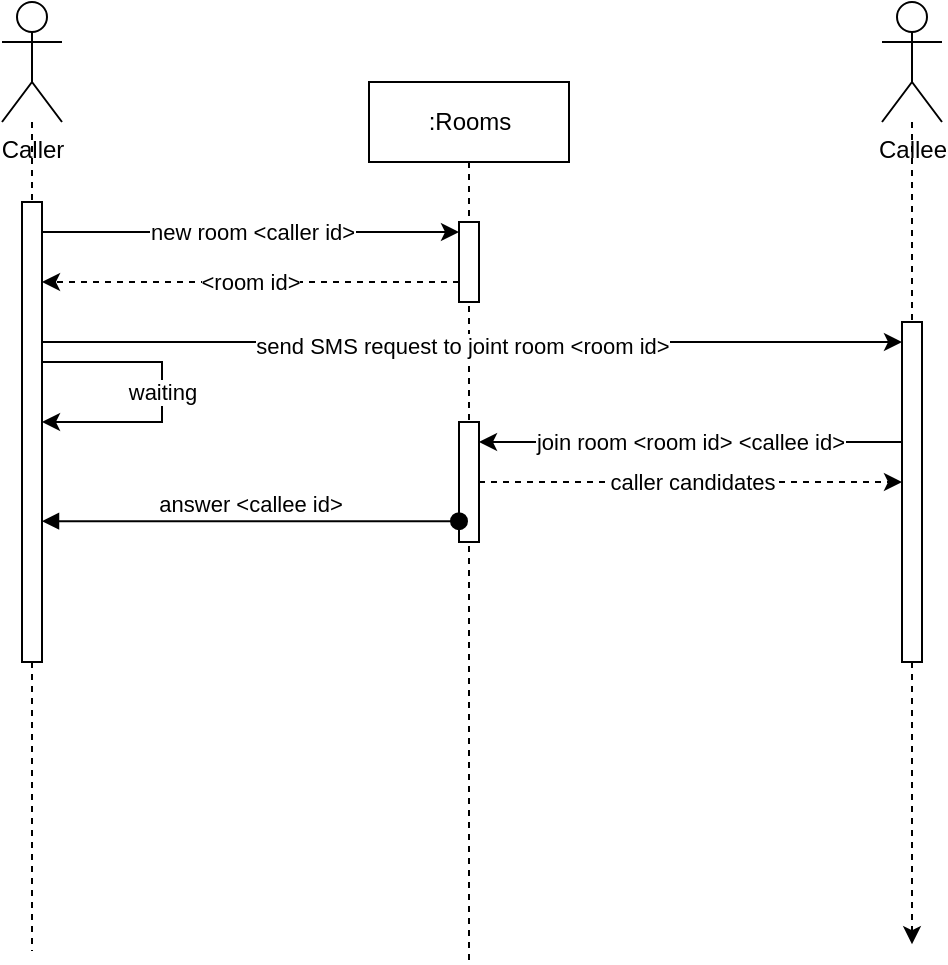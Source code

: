 <mxfile version="22.1.21" type="github">
  <diagram name="หน้า-1" id="nbXUcrdM-XwJvHEKahno">
    <mxGraphModel dx="662" dy="387" grid="1" gridSize="10" guides="1" tooltips="1" connect="1" arrows="1" fold="1" page="1" pageScale="1" pageWidth="827" pageHeight="1169" math="0" shadow="0">
      <root>
        <mxCell id="0" />
        <mxCell id="1" parent="0" />
        <mxCell id="VO47c2otUsLpDvjMp0nM-18" style="edgeStyle=orthogonalEdgeStyle;rounded=0;orthogonalLoop=1;jettySize=auto;html=1;dashed=1;endArrow=none;endFill=0;" edge="1" parent="1" source="VO47c2otUsLpDvjMp0nM-1">
          <mxGeometry relative="1" as="geometry">
            <mxPoint x="145.0" y="524.444" as="targetPoint" />
          </mxGeometry>
        </mxCell>
        <mxCell id="VO47c2otUsLpDvjMp0nM-1" value="Caller" style="shape=umlActor;verticalLabelPosition=bottom;verticalAlign=top;html=1;outlineConnect=0;" vertex="1" parent="1">
          <mxGeometry x="130" y="50" width="30" height="60" as="geometry" />
        </mxCell>
        <mxCell id="VO47c2otUsLpDvjMp0nM-2" value=":Rooms" style="shape=umlLifeline;perimeter=lifelinePerimeter;whiteSpace=wrap;html=1;container=1;dropTarget=0;collapsible=0;recursiveResize=0;outlineConnect=0;portConstraint=eastwest;newEdgeStyle={&quot;curved&quot;:0,&quot;rounded&quot;:0};" vertex="1" parent="1">
          <mxGeometry x="313.5" y="90" width="100" height="440" as="geometry" />
        </mxCell>
        <mxCell id="VO47c2otUsLpDvjMp0nM-11" value="" style="html=1;points=[[0,0,0,0,5],[0,1,0,0,-5],[1,0,0,0,5],[1,1,0,0,-5]];perimeter=orthogonalPerimeter;outlineConnect=0;targetShapes=umlLifeline;portConstraint=eastwest;newEdgeStyle={&quot;curved&quot;:0,&quot;rounded&quot;:0};" vertex="1" parent="VO47c2otUsLpDvjMp0nM-2">
          <mxGeometry x="45" y="70" width="10" height="40" as="geometry" />
        </mxCell>
        <mxCell id="VO47c2otUsLpDvjMp0nM-28" value="" style="html=1;points=[[0,0,0,0,5],[0,1,0,0,-5],[1,0,0,0,5],[1,1,0,0,-5]];perimeter=orthogonalPerimeter;outlineConnect=0;targetShapes=umlLifeline;portConstraint=eastwest;newEdgeStyle={&quot;curved&quot;:0,&quot;rounded&quot;:0};" vertex="1" parent="VO47c2otUsLpDvjMp0nM-2">
          <mxGeometry x="45" y="170" width="10" height="60" as="geometry" />
        </mxCell>
        <mxCell id="VO47c2otUsLpDvjMp0nM-19" style="edgeStyle=orthogonalEdgeStyle;rounded=0;orthogonalLoop=1;jettySize=auto;html=1;startArrow=none;startFill=0;dashed=1;" edge="1" parent="1" source="VO47c2otUsLpDvjMp0nM-3">
          <mxGeometry relative="1" as="geometry">
            <mxPoint x="585" y="521.111" as="targetPoint" />
          </mxGeometry>
        </mxCell>
        <mxCell id="VO47c2otUsLpDvjMp0nM-3" value="Callee" style="shape=umlActor;verticalLabelPosition=bottom;verticalAlign=top;html=1;outlineConnect=0;" vertex="1" parent="1">
          <mxGeometry x="570" y="50" width="30" height="60" as="geometry" />
        </mxCell>
        <mxCell id="VO47c2otUsLpDvjMp0nM-24" style="edgeStyle=orthogonalEdgeStyle;rounded=0;orthogonalLoop=1;jettySize=auto;html=1;curved=0;" edge="1" parent="1" source="VO47c2otUsLpDvjMp0nM-7" target="VO47c2otUsLpDvjMp0nM-22">
          <mxGeometry relative="1" as="geometry">
            <Array as="points">
              <mxPoint x="370" y="220" />
              <mxPoint x="370" y="220" />
            </Array>
          </mxGeometry>
        </mxCell>
        <mxCell id="VO47c2otUsLpDvjMp0nM-25" value="send SMS request to joint room &amp;lt;room id&amp;gt;" style="edgeLabel;html=1;align=center;verticalAlign=middle;resizable=0;points=[];" vertex="1" connectable="0" parent="VO47c2otUsLpDvjMp0nM-24">
          <mxGeometry x="-0.136" y="-2" relative="1" as="geometry">
            <mxPoint x="24" as="offset" />
          </mxGeometry>
        </mxCell>
        <mxCell id="VO47c2otUsLpDvjMp0nM-7" value="" style="html=1;points=[[0,0,0,0,5],[0,1,0,0,-5],[1,0,0,0,5],[1,1,0,0,-5]];perimeter=orthogonalPerimeter;outlineConnect=0;targetShapes=umlLifeline;portConstraint=eastwest;newEdgeStyle={&quot;curved&quot;:0,&quot;rounded&quot;:0};" vertex="1" parent="1">
          <mxGeometry x="140" y="150" width="10" height="230" as="geometry" />
        </mxCell>
        <mxCell id="VO47c2otUsLpDvjMp0nM-12" value="new room &amp;lt;caller id&amp;gt;" style="edgeStyle=orthogonalEdgeStyle;rounded=0;orthogonalLoop=1;jettySize=auto;html=1;curved=0;entryX=0;entryY=0;entryDx=0;entryDy=5;entryPerimeter=0;" edge="1" parent="1" source="VO47c2otUsLpDvjMp0nM-7" target="VO47c2otUsLpDvjMp0nM-11">
          <mxGeometry relative="1" as="geometry">
            <Array as="points">
              <mxPoint x="210" y="165" />
              <mxPoint x="210" y="165" />
            </Array>
          </mxGeometry>
        </mxCell>
        <mxCell id="VO47c2otUsLpDvjMp0nM-13" value="&amp;lt;room id&amp;gt;" style="edgeStyle=orthogonalEdgeStyle;rounded=0;orthogonalLoop=1;jettySize=auto;html=1;curved=0;dashed=1;" edge="1" parent="1" source="VO47c2otUsLpDvjMp0nM-11" target="VO47c2otUsLpDvjMp0nM-7">
          <mxGeometry relative="1" as="geometry">
            <Array as="points">
              <mxPoint x="210" y="190" />
              <mxPoint x="210" y="190" />
            </Array>
          </mxGeometry>
        </mxCell>
        <mxCell id="VO47c2otUsLpDvjMp0nM-29" value="join room &amp;lt;room id&amp;gt; &amp;lt;callee id&amp;gt;" style="edgeStyle=orthogonalEdgeStyle;rounded=0;orthogonalLoop=1;jettySize=auto;html=1;curved=0;" edge="1" parent="1" source="VO47c2otUsLpDvjMp0nM-22" target="VO47c2otUsLpDvjMp0nM-28">
          <mxGeometry relative="1" as="geometry">
            <Array as="points">
              <mxPoint x="430" y="270" />
              <mxPoint x="430" y="270" />
            </Array>
          </mxGeometry>
        </mxCell>
        <mxCell id="VO47c2otUsLpDvjMp0nM-22" value="" style="html=1;points=[[0,0,0,0,5],[0,1,0,0,-5],[1,0,0,0,5],[1,1,0,0,-5]];perimeter=orthogonalPerimeter;outlineConnect=0;targetShapes=umlLifeline;portConstraint=eastwest;newEdgeStyle={&quot;curved&quot;:0,&quot;rounded&quot;:0};" vertex="1" parent="1">
          <mxGeometry x="580" y="210" width="10" height="170" as="geometry" />
        </mxCell>
        <mxCell id="VO47c2otUsLpDvjMp0nM-26" value="waiting" style="edgeStyle=orthogonalEdgeStyle;rounded=0;orthogonalLoop=1;jettySize=auto;html=1;curved=0;" edge="1" parent="1" source="VO47c2otUsLpDvjMp0nM-7" target="VO47c2otUsLpDvjMp0nM-7">
          <mxGeometry relative="1" as="geometry">
            <Array as="points">
              <mxPoint x="210" y="230" />
              <mxPoint x="210" y="260" />
            </Array>
          </mxGeometry>
        </mxCell>
        <mxCell id="VO47c2otUsLpDvjMp0nM-32" value="answer &amp;lt;callee id&amp;gt;" style="html=1;verticalAlign=bottom;startArrow=oval;startFill=1;endArrow=block;startSize=8;curved=0;rounded=0;" edge="1" parent="1">
          <mxGeometry width="60" relative="1" as="geometry">
            <mxPoint x="358.5" y="309.58" as="sourcePoint" />
            <mxPoint x="150.0" y="309.58" as="targetPoint" />
            <Array as="points">
              <mxPoint x="280" y="309.58" />
            </Array>
          </mxGeometry>
        </mxCell>
        <mxCell id="VO47c2otUsLpDvjMp0nM-33" value="caller candidates" style="edgeStyle=orthogonalEdgeStyle;rounded=0;orthogonalLoop=1;jettySize=auto;html=1;curved=0;dashed=1;" edge="1" parent="1" source="VO47c2otUsLpDvjMp0nM-28" target="VO47c2otUsLpDvjMp0nM-22">
          <mxGeometry relative="1" as="geometry">
            <Array as="points">
              <mxPoint x="430" y="290" />
              <mxPoint x="430" y="290" />
            </Array>
          </mxGeometry>
        </mxCell>
      </root>
    </mxGraphModel>
  </diagram>
</mxfile>
